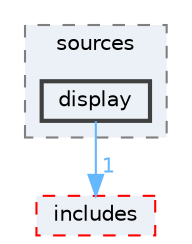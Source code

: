 digraph "app/sources/display"
{
 // LATEX_PDF_SIZE
  bgcolor="transparent";
  edge [fontname=Helvetica,fontsize=10,labelfontname=Helvetica,labelfontsize=10];
  node [fontname=Helvetica,fontsize=10,shape=box,height=0.2,width=0.4];
  compound=true
  subgraph clusterdir_3f48404d21ee623985261530746c4ec3 {
    graph [ bgcolor="#ecf0f7", pencolor="grey50", label="sources", fontname=Helvetica,fontsize=10 style="filled,dashed", URL="dir_3f48404d21ee623985261530746c4ec3.html",tooltip=""]
  dir_8a5e9cdc86e1660c0b425b8679851262 [label="display", fillcolor="#ecf0f7", color="grey25", style="filled,bold", URL="dir_8a5e9cdc86e1660c0b425b8679851262.html",tooltip=""];
  }
  dir_1c5c03227cca0102ee47bee331c2b55d [label="includes", fillcolor="#ecf0f7", color="red", style="filled,dashed", URL="dir_1c5c03227cca0102ee47bee331c2b55d.html",tooltip=""];
  dir_8a5e9cdc86e1660c0b425b8679851262->dir_1c5c03227cca0102ee47bee331c2b55d [headlabel="1", labeldistance=1.5 headhref="dir_000013_000015.html" href="dir_000013_000015.html" color="steelblue1" fontcolor="steelblue1"];
}
